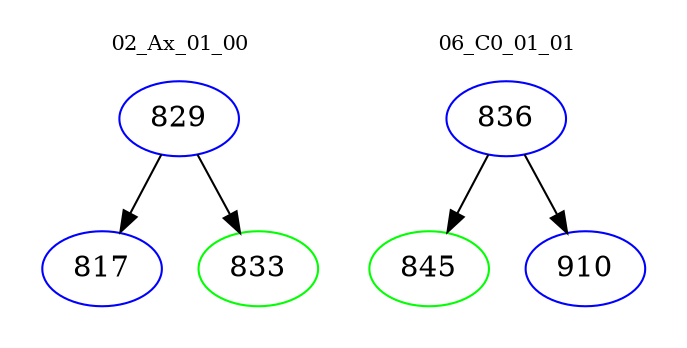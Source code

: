 digraph{
subgraph cluster_0 {
color = white
label = "02_Ax_01_00";
fontsize=10;
T0_829 [label="829", color="blue"]
T0_829 -> T0_817 [color="black"]
T0_817 [label="817", color="blue"]
T0_829 -> T0_833 [color="black"]
T0_833 [label="833", color="green"]
}
subgraph cluster_1 {
color = white
label = "06_C0_01_01";
fontsize=10;
T1_836 [label="836", color="blue"]
T1_836 -> T1_845 [color="black"]
T1_845 [label="845", color="green"]
T1_836 -> T1_910 [color="black"]
T1_910 [label="910", color="blue"]
}
}
